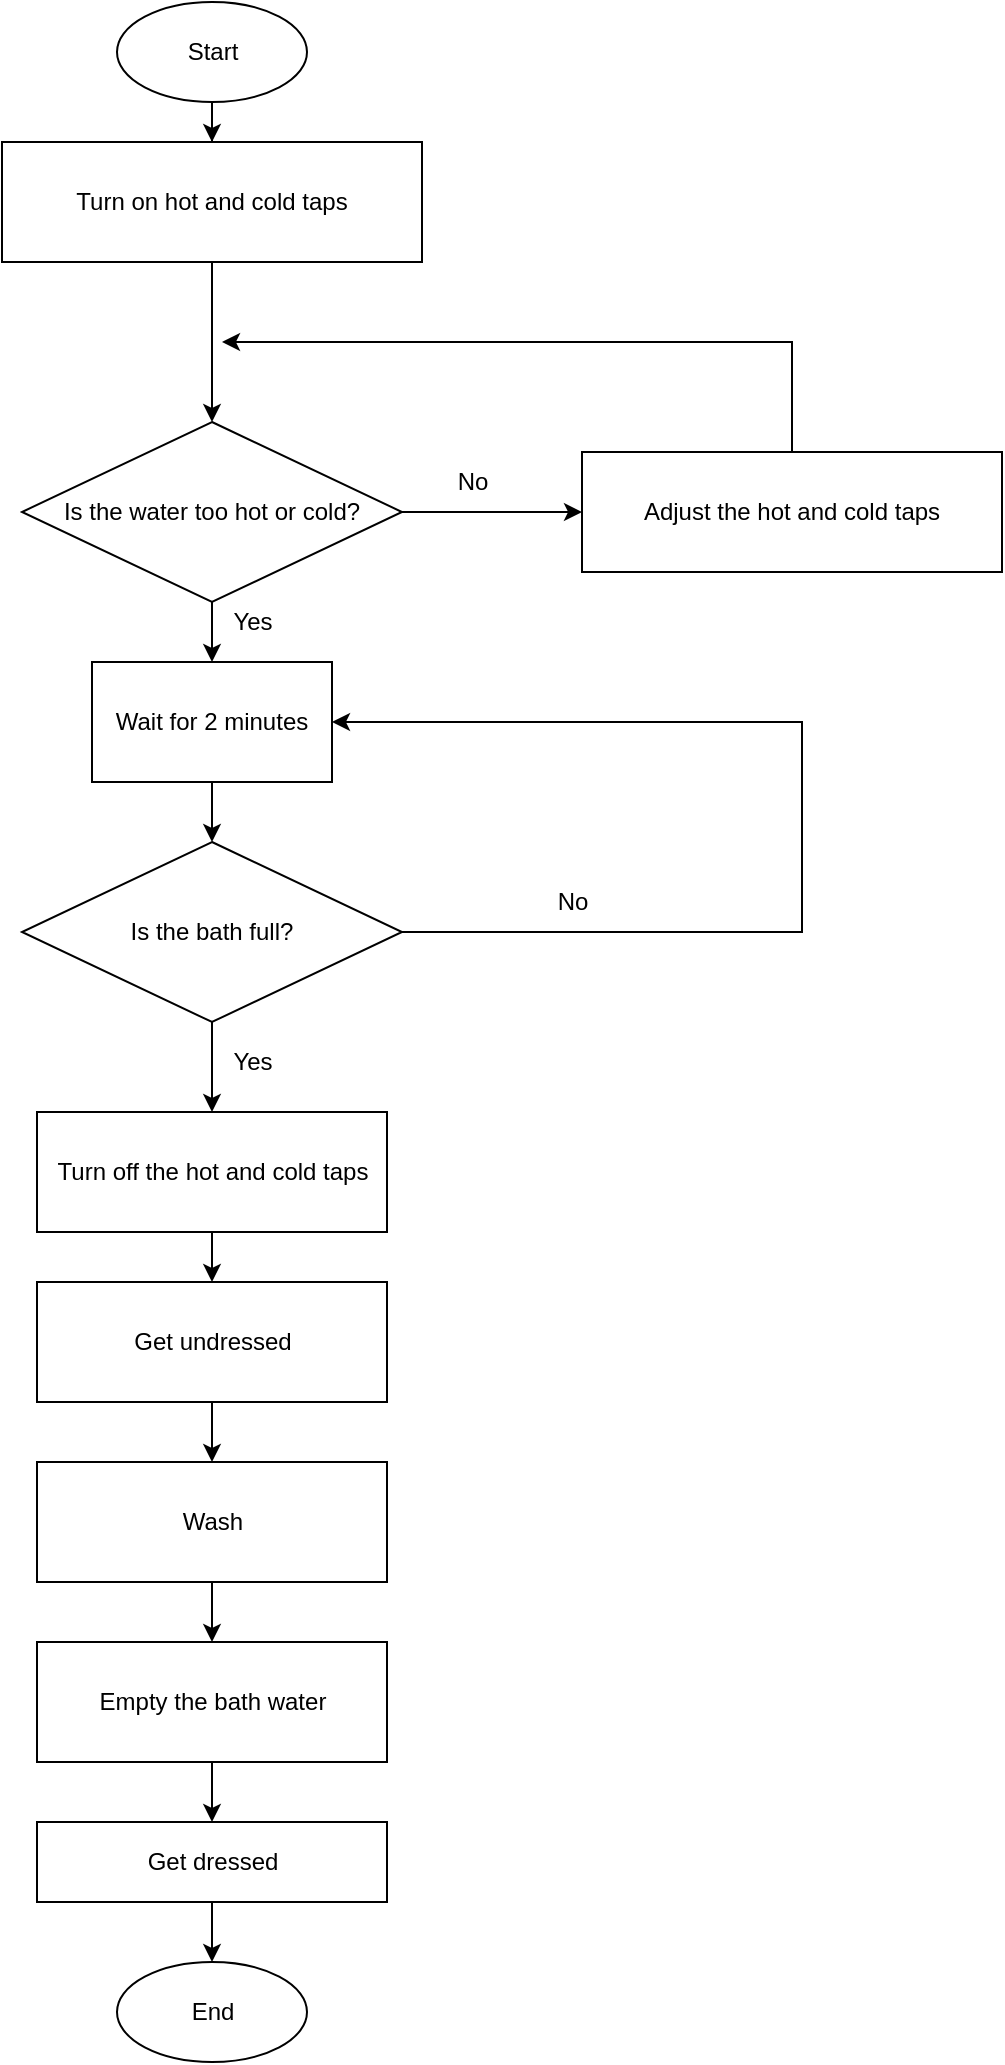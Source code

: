 <mxfile version="13.6.10" type="device"><diagram id="C5RBs43oDa-KdzZeNtuy" name="Page-1"><mxGraphModel dx="942" dy="643" grid="1" gridSize="10" guides="1" tooltips="1" connect="1" arrows="1" fold="1" page="1" pageScale="1" pageWidth="827" pageHeight="1169" math="0" shadow="0"><root><mxCell id="WIyWlLk6GJQsqaUBKTNV-0"/><mxCell id="WIyWlLk6GJQsqaUBKTNV-1" parent="WIyWlLk6GJQsqaUBKTNV-0"/><mxCell id="mvlofeel8YeP4zPA4OyK-15" value="" style="edgeStyle=orthogonalEdgeStyle;rounded=0;orthogonalLoop=1;jettySize=auto;html=1;" edge="1" parent="WIyWlLk6GJQsqaUBKTNV-1" source="mvlofeel8YeP4zPA4OyK-0" target="mvlofeel8YeP4zPA4OyK-2"><mxGeometry relative="1" as="geometry"/></mxCell><mxCell id="mvlofeel8YeP4zPA4OyK-0" value="Start" style="ellipse;whiteSpace=wrap;html=1;" vertex="1" parent="WIyWlLk6GJQsqaUBKTNV-1"><mxGeometry x="97.5" y="30" width="95" height="50" as="geometry"/></mxCell><mxCell id="mvlofeel8YeP4zPA4OyK-16" style="edgeStyle=orthogonalEdgeStyle;rounded=0;orthogonalLoop=1;jettySize=auto;html=1;entryX=0.5;entryY=0;entryDx=0;entryDy=0;" edge="1" parent="WIyWlLk6GJQsqaUBKTNV-1" source="mvlofeel8YeP4zPA4OyK-2" target="mvlofeel8YeP4zPA4OyK-4"><mxGeometry relative="1" as="geometry"><mxPoint x="145" y="210" as="targetPoint"/></mxGeometry></mxCell><mxCell id="mvlofeel8YeP4zPA4OyK-2" value="Turn on hot and cold taps" style="rounded=0;whiteSpace=wrap;html=1;" vertex="1" parent="WIyWlLk6GJQsqaUBKTNV-1"><mxGeometry x="40" y="100" width="210" height="60" as="geometry"/></mxCell><mxCell id="mvlofeel8YeP4zPA4OyK-18" style="edgeStyle=orthogonalEdgeStyle;rounded=0;orthogonalLoop=1;jettySize=auto;html=1;entryX=0.5;entryY=0;entryDx=0;entryDy=0;" edge="1" parent="WIyWlLk6GJQsqaUBKTNV-1" source="mvlofeel8YeP4zPA4OyK-4" target="mvlofeel8YeP4zPA4OyK-6"><mxGeometry relative="1" as="geometry"/></mxCell><mxCell id="mvlofeel8YeP4zPA4OyK-4" value="Is the water too hot or cold?" style="rhombus;whiteSpace=wrap;html=1;" vertex="1" parent="WIyWlLk6GJQsqaUBKTNV-1"><mxGeometry x="50" y="240" width="190" height="90" as="geometry"/></mxCell><mxCell id="mvlofeel8YeP4zPA4OyK-21" style="edgeStyle=orthogonalEdgeStyle;rounded=0;orthogonalLoop=1;jettySize=auto;html=1;" edge="1" parent="WIyWlLk6GJQsqaUBKTNV-1" source="mvlofeel8YeP4zPA4OyK-5"><mxGeometry relative="1" as="geometry"><mxPoint x="150" y="200" as="targetPoint"/><Array as="points"><mxPoint x="435" y="200"/><mxPoint x="150" y="200"/></Array></mxGeometry></mxCell><mxCell id="mvlofeel8YeP4zPA4OyK-5" value="Adjust the hot and cold taps" style="rounded=0;whiteSpace=wrap;html=1;" vertex="1" parent="WIyWlLk6GJQsqaUBKTNV-1"><mxGeometry x="330" y="255" width="210" height="60" as="geometry"/></mxCell><mxCell id="mvlofeel8YeP4zPA4OyK-19" style="edgeStyle=orthogonalEdgeStyle;rounded=0;orthogonalLoop=1;jettySize=auto;html=1;entryX=0;entryY=0.5;entryDx=0;entryDy=0;exitX=1;exitY=0.5;exitDx=0;exitDy=0;" edge="1" parent="WIyWlLk6GJQsqaUBKTNV-1" source="mvlofeel8YeP4zPA4OyK-4" target="mvlofeel8YeP4zPA4OyK-5"><mxGeometry relative="1" as="geometry"/></mxCell><mxCell id="mvlofeel8YeP4zPA4OyK-22" style="edgeStyle=orthogonalEdgeStyle;rounded=0;orthogonalLoop=1;jettySize=auto;html=1;entryX=0.5;entryY=0;entryDx=0;entryDy=0;" edge="1" parent="WIyWlLk6GJQsqaUBKTNV-1" source="mvlofeel8YeP4zPA4OyK-6" target="mvlofeel8YeP4zPA4OyK-7"><mxGeometry relative="1" as="geometry"/></mxCell><mxCell id="mvlofeel8YeP4zPA4OyK-6" value="Wait for 2 minutes" style="rounded=0;whiteSpace=wrap;html=1;" vertex="1" parent="WIyWlLk6GJQsqaUBKTNV-1"><mxGeometry x="85" y="360" width="120" height="60" as="geometry"/></mxCell><mxCell id="mvlofeel8YeP4zPA4OyK-23" style="edgeStyle=orthogonalEdgeStyle;rounded=0;orthogonalLoop=1;jettySize=auto;html=1;entryX=1;entryY=0.5;entryDx=0;entryDy=0;" edge="1" parent="WIyWlLk6GJQsqaUBKTNV-1" source="mvlofeel8YeP4zPA4OyK-7" target="mvlofeel8YeP4zPA4OyK-6"><mxGeometry relative="1" as="geometry"><mxPoint x="380" y="390" as="targetPoint"/><Array as="points"><mxPoint x="440" y="495"/><mxPoint x="440" y="390"/></Array></mxGeometry></mxCell><mxCell id="mvlofeel8YeP4zPA4OyK-24" value="" style="edgeStyle=orthogonalEdgeStyle;rounded=0;orthogonalLoop=1;jettySize=auto;html=1;entryX=0.5;entryY=0;entryDx=0;entryDy=0;" edge="1" parent="WIyWlLk6GJQsqaUBKTNV-1" source="mvlofeel8YeP4zPA4OyK-7" target="mvlofeel8YeP4zPA4OyK-8"><mxGeometry relative="1" as="geometry"/></mxCell><mxCell id="mvlofeel8YeP4zPA4OyK-7" value="Is the bath full?" style="rhombus;whiteSpace=wrap;html=1;" vertex="1" parent="WIyWlLk6GJQsqaUBKTNV-1"><mxGeometry x="50" y="450" width="190" height="90" as="geometry"/></mxCell><mxCell id="mvlofeel8YeP4zPA4OyK-25" value="" style="edgeStyle=orthogonalEdgeStyle;rounded=0;orthogonalLoop=1;jettySize=auto;html=1;" edge="1" parent="WIyWlLk6GJQsqaUBKTNV-1" source="mvlofeel8YeP4zPA4OyK-8" target="mvlofeel8YeP4zPA4OyK-9"><mxGeometry relative="1" as="geometry"/></mxCell><mxCell id="mvlofeel8YeP4zPA4OyK-8" value="Turn off the hot and cold taps" style="rounded=0;whiteSpace=wrap;html=1;" vertex="1" parent="WIyWlLk6GJQsqaUBKTNV-1"><mxGeometry x="57.5" y="585" width="175" height="60" as="geometry"/></mxCell><mxCell id="mvlofeel8YeP4zPA4OyK-26" value="" style="edgeStyle=orthogonalEdgeStyle;rounded=0;orthogonalLoop=1;jettySize=auto;html=1;" edge="1" parent="WIyWlLk6GJQsqaUBKTNV-1" source="mvlofeel8YeP4zPA4OyK-9" target="mvlofeel8YeP4zPA4OyK-10"><mxGeometry relative="1" as="geometry"/></mxCell><mxCell id="mvlofeel8YeP4zPA4OyK-9" value="Get undressed" style="rounded=0;whiteSpace=wrap;html=1;" vertex="1" parent="WIyWlLk6GJQsqaUBKTNV-1"><mxGeometry x="57.5" y="670" width="175" height="60" as="geometry"/></mxCell><mxCell id="mvlofeel8YeP4zPA4OyK-27" value="" style="edgeStyle=orthogonalEdgeStyle;rounded=0;orthogonalLoop=1;jettySize=auto;html=1;" edge="1" parent="WIyWlLk6GJQsqaUBKTNV-1" source="mvlofeel8YeP4zPA4OyK-10" target="mvlofeel8YeP4zPA4OyK-14"><mxGeometry relative="1" as="geometry"/></mxCell><mxCell id="mvlofeel8YeP4zPA4OyK-10" value="Wash" style="rounded=0;whiteSpace=wrap;html=1;" vertex="1" parent="WIyWlLk6GJQsqaUBKTNV-1"><mxGeometry x="57.5" y="760" width="175" height="60" as="geometry"/></mxCell><mxCell id="mvlofeel8YeP4zPA4OyK-33" value="" style="edgeStyle=orthogonalEdgeStyle;rounded=0;orthogonalLoop=1;jettySize=auto;html=1;" edge="1" parent="WIyWlLk6GJQsqaUBKTNV-1" source="mvlofeel8YeP4zPA4OyK-11" target="mvlofeel8YeP4zPA4OyK-29"><mxGeometry relative="1" as="geometry"/></mxCell><mxCell id="mvlofeel8YeP4zPA4OyK-11" value="Get dressed" style="rounded=0;whiteSpace=wrap;html=1;" vertex="1" parent="WIyWlLk6GJQsqaUBKTNV-1"><mxGeometry x="57.5" y="940" width="175" height="40" as="geometry"/></mxCell><mxCell id="mvlofeel8YeP4zPA4OyK-28" value="" style="edgeStyle=orthogonalEdgeStyle;rounded=0;orthogonalLoop=1;jettySize=auto;html=1;" edge="1" parent="WIyWlLk6GJQsqaUBKTNV-1" source="mvlofeel8YeP4zPA4OyK-14" target="mvlofeel8YeP4zPA4OyK-11"><mxGeometry relative="1" as="geometry"/></mxCell><mxCell id="mvlofeel8YeP4zPA4OyK-14" value="Empty the bath water" style="rounded=0;whiteSpace=wrap;html=1;" vertex="1" parent="WIyWlLk6GJQsqaUBKTNV-1"><mxGeometry x="57.5" y="850" width="175" height="60" as="geometry"/></mxCell><mxCell id="mvlofeel8YeP4zPA4OyK-29" value="End" style="ellipse;whiteSpace=wrap;html=1;" vertex="1" parent="WIyWlLk6GJQsqaUBKTNV-1"><mxGeometry x="97.5" y="1010" width="95" height="50" as="geometry"/></mxCell><mxCell id="mvlofeel8YeP4zPA4OyK-34" value="Yes" style="text;html=1;resizable=0;autosize=1;align=center;verticalAlign=middle;points=[];fillColor=none;strokeColor=none;rounded=0;" vertex="1" parent="WIyWlLk6GJQsqaUBKTNV-1"><mxGeometry x="150" y="330" width="30" height="20" as="geometry"/></mxCell><mxCell id="mvlofeel8YeP4zPA4OyK-35" value="No" style="text;html=1;resizable=0;autosize=1;align=center;verticalAlign=middle;points=[];fillColor=none;strokeColor=none;rounded=0;" vertex="1" parent="WIyWlLk6GJQsqaUBKTNV-1"><mxGeometry x="260" y="260" width="30" height="20" as="geometry"/></mxCell><mxCell id="mvlofeel8YeP4zPA4OyK-36" value="No" style="text;html=1;resizable=0;autosize=1;align=center;verticalAlign=middle;points=[];fillColor=none;strokeColor=none;rounded=0;" vertex="1" parent="WIyWlLk6GJQsqaUBKTNV-1"><mxGeometry x="310" y="470" width="30" height="20" as="geometry"/></mxCell><mxCell id="mvlofeel8YeP4zPA4OyK-38" value="Yes" style="text;html=1;resizable=0;autosize=1;align=center;verticalAlign=middle;points=[];fillColor=none;strokeColor=none;rounded=0;" vertex="1" parent="WIyWlLk6GJQsqaUBKTNV-1"><mxGeometry x="150" y="550" width="30" height="20" as="geometry"/></mxCell></root></mxGraphModel></diagram></mxfile>